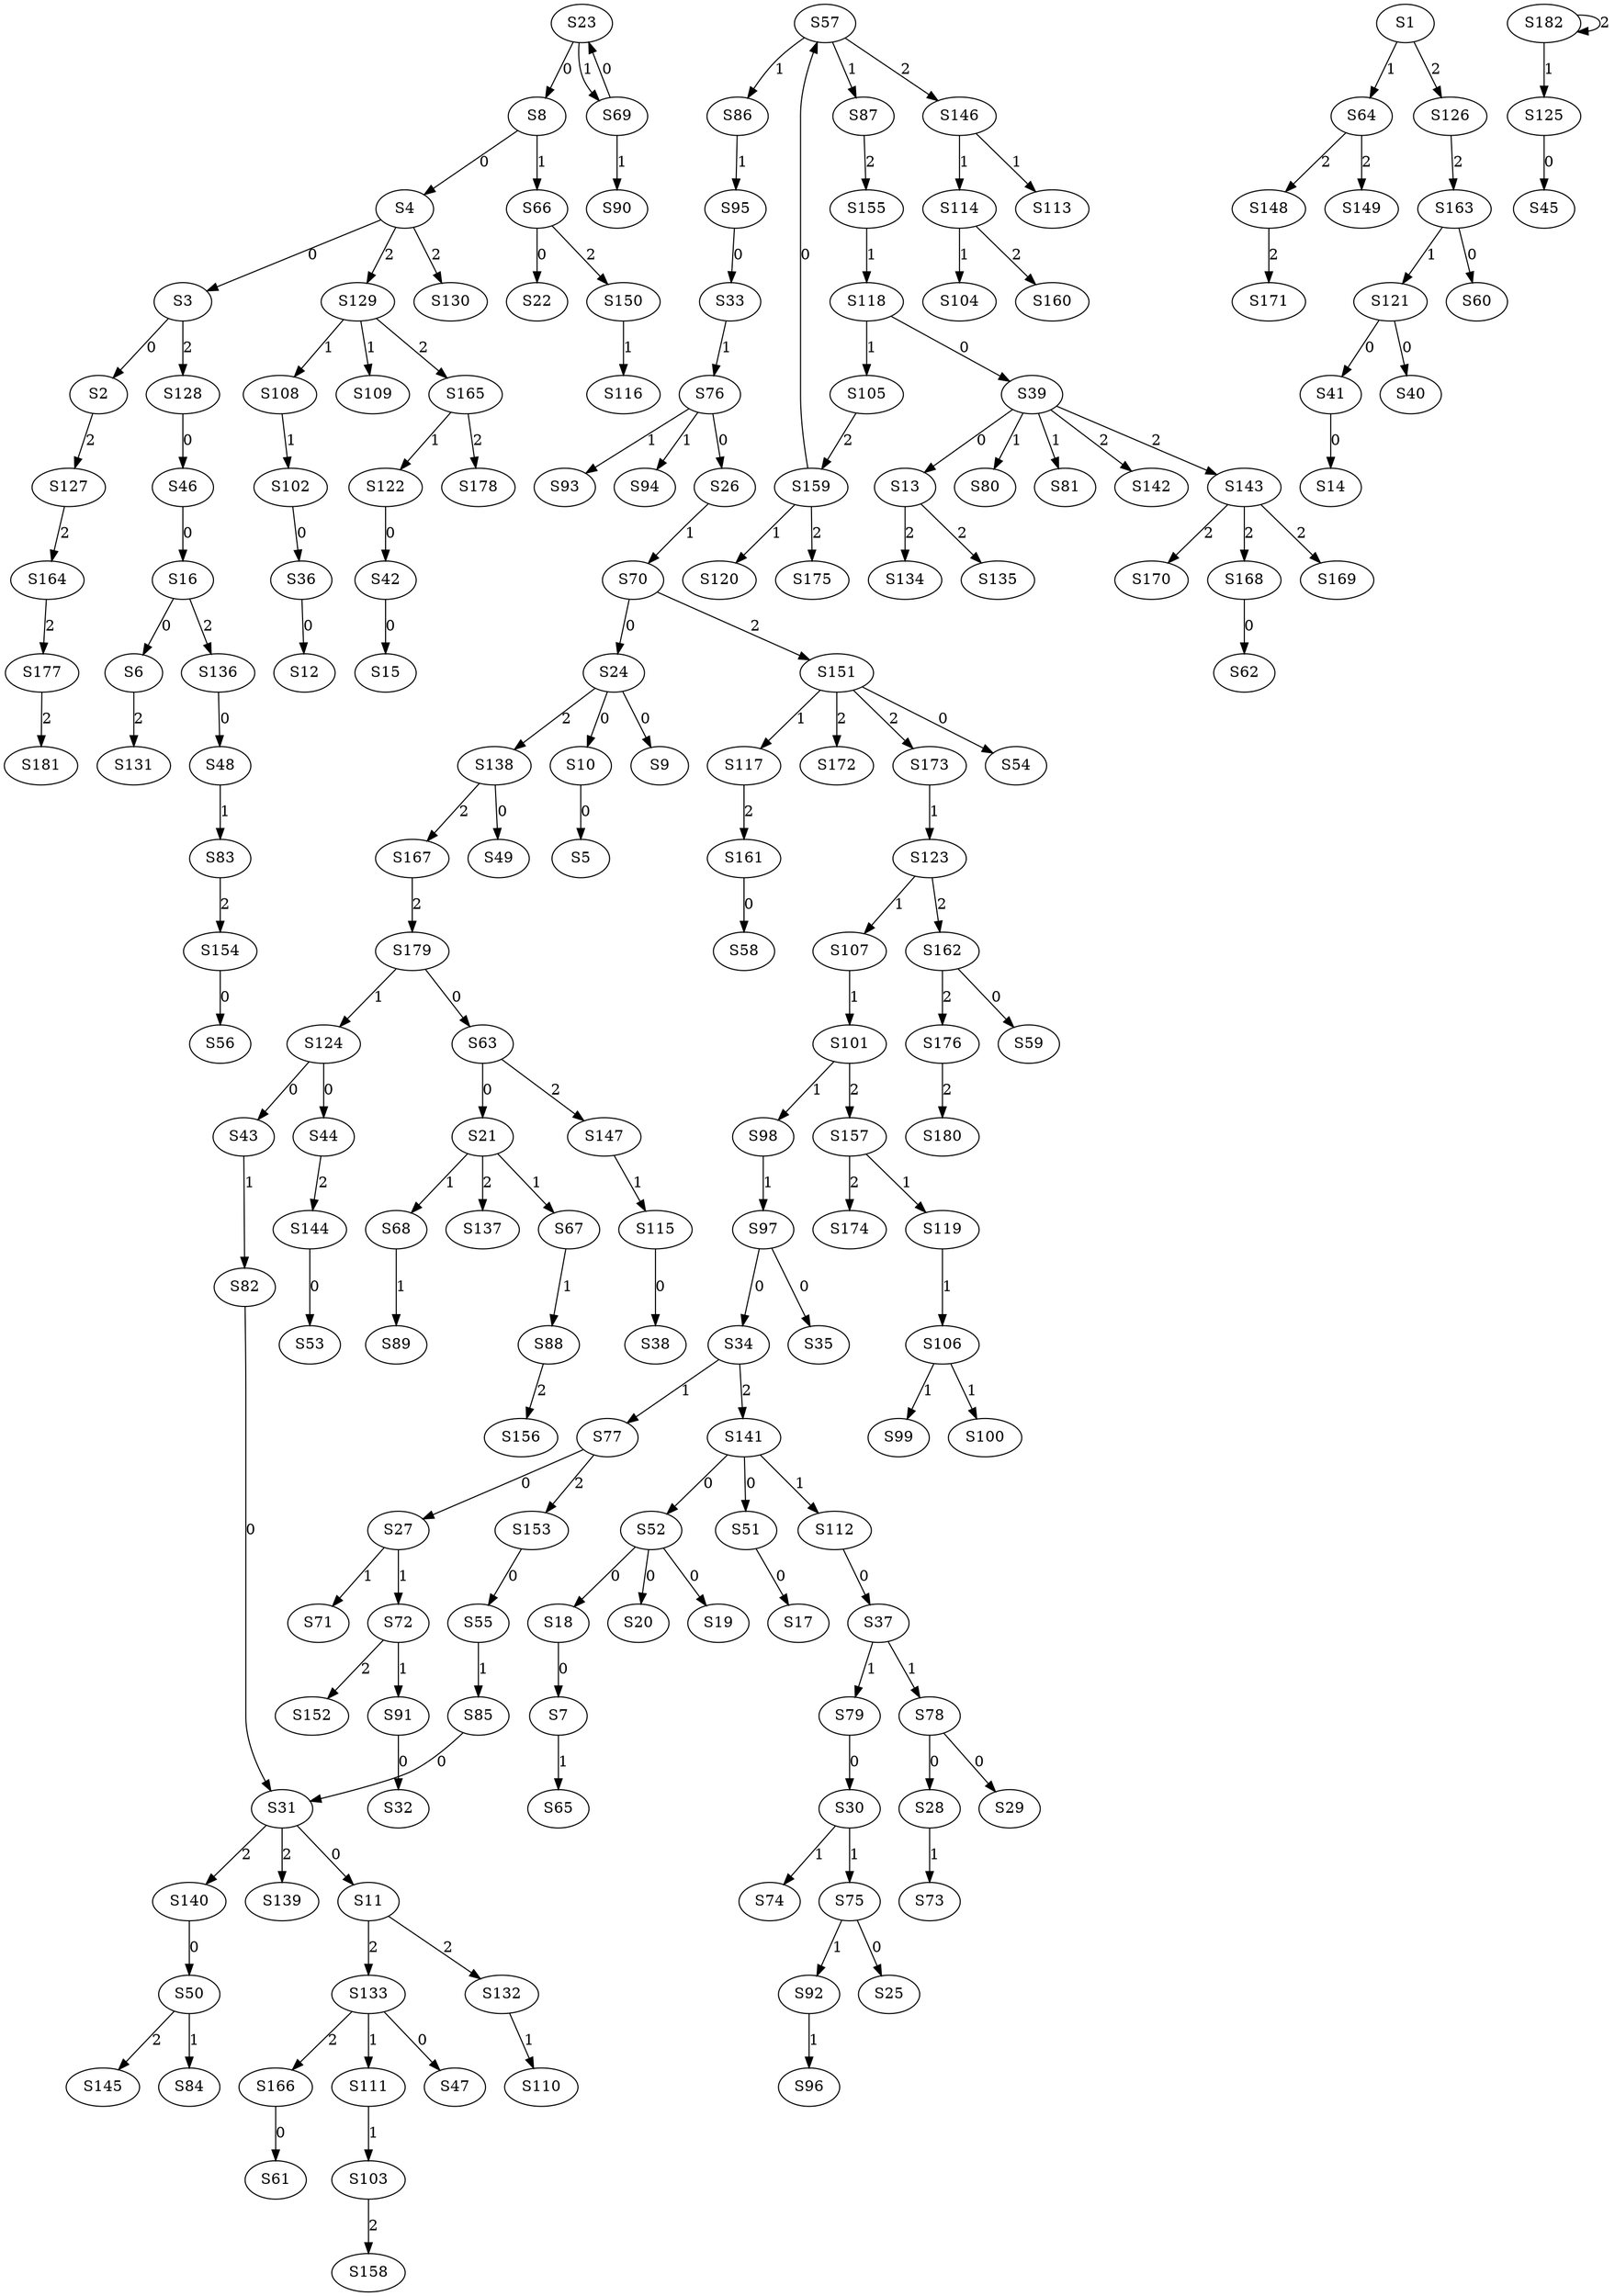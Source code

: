 strict digraph {
	S3 -> S2 [ label = 0 ];
	S4 -> S3 [ label = 0 ];
	S8 -> S4 [ label = 0 ];
	S10 -> S5 [ label = 0 ];
	S16 -> S6 [ label = 0 ];
	S18 -> S7 [ label = 0 ];
	S23 -> S8 [ label = 0 ];
	S24 -> S9 [ label = 0 ];
	S24 -> S10 [ label = 0 ];
	S31 -> S11 [ label = 0 ];
	S36 -> S12 [ label = 0 ];
	S39 -> S13 [ label = 0 ];
	S41 -> S14 [ label = 0 ];
	S42 -> S15 [ label = 0 ];
	S46 -> S16 [ label = 0 ];
	S51 -> S17 [ label = 0 ];
	S52 -> S18 [ label = 0 ];
	S52 -> S19 [ label = 0 ];
	S52 -> S20 [ label = 0 ];
	S63 -> S21 [ label = 0 ];
	S66 -> S22 [ label = 0 ];
	S69 -> S23 [ label = 0 ];
	S70 -> S24 [ label = 0 ];
	S75 -> S25 [ label = 0 ];
	S76 -> S26 [ label = 0 ];
	S77 -> S27 [ label = 0 ];
	S78 -> S28 [ label = 0 ];
	S78 -> S29 [ label = 0 ];
	S79 -> S30 [ label = 0 ];
	S85 -> S31 [ label = 0 ];
	S91 -> S32 [ label = 0 ];
	S95 -> S33 [ label = 0 ];
	S97 -> S34 [ label = 0 ];
	S97 -> S35 [ label = 0 ];
	S102 -> S36 [ label = 0 ];
	S112 -> S37 [ label = 0 ];
	S115 -> S38 [ label = 0 ];
	S118 -> S39 [ label = 0 ];
	S121 -> S40 [ label = 0 ];
	S121 -> S41 [ label = 0 ];
	S122 -> S42 [ label = 0 ];
	S124 -> S43 [ label = 0 ];
	S124 -> S44 [ label = 0 ];
	S125 -> S45 [ label = 0 ];
	S128 -> S46 [ label = 0 ];
	S133 -> S47 [ label = 0 ];
	S136 -> S48 [ label = 0 ];
	S138 -> S49 [ label = 0 ];
	S140 -> S50 [ label = 0 ];
	S141 -> S51 [ label = 0 ];
	S141 -> S52 [ label = 0 ];
	S144 -> S53 [ label = 0 ];
	S151 -> S54 [ label = 0 ];
	S153 -> S55 [ label = 0 ];
	S154 -> S56 [ label = 0 ];
	S159 -> S57 [ label = 0 ];
	S161 -> S58 [ label = 0 ];
	S162 -> S59 [ label = 0 ];
	S163 -> S60 [ label = 0 ];
	S166 -> S61 [ label = 0 ];
	S168 -> S62 [ label = 0 ];
	S179 -> S63 [ label = 0 ];
	S1 -> S64 [ label = 1 ];
	S7 -> S65 [ label = 1 ];
	S8 -> S66 [ label = 1 ];
	S21 -> S67 [ label = 1 ];
	S21 -> S68 [ label = 1 ];
	S23 -> S69 [ label = 1 ];
	S26 -> S70 [ label = 1 ];
	S27 -> S71 [ label = 1 ];
	S27 -> S72 [ label = 1 ];
	S28 -> S73 [ label = 1 ];
	S30 -> S74 [ label = 1 ];
	S30 -> S75 [ label = 1 ];
	S33 -> S76 [ label = 1 ];
	S34 -> S77 [ label = 1 ];
	S37 -> S78 [ label = 1 ];
	S37 -> S79 [ label = 1 ];
	S39 -> S80 [ label = 1 ];
	S39 -> S81 [ label = 1 ];
	S43 -> S82 [ label = 1 ];
	S48 -> S83 [ label = 1 ];
	S50 -> S84 [ label = 1 ];
	S55 -> S85 [ label = 1 ];
	S57 -> S86 [ label = 1 ];
	S57 -> S87 [ label = 1 ];
	S67 -> S88 [ label = 1 ];
	S68 -> S89 [ label = 1 ];
	S69 -> S90 [ label = 1 ];
	S72 -> S91 [ label = 1 ];
	S75 -> S92 [ label = 1 ];
	S76 -> S93 [ label = 1 ];
	S76 -> S94 [ label = 1 ];
	S86 -> S95 [ label = 1 ];
	S92 -> S96 [ label = 1 ];
	S98 -> S97 [ label = 1 ];
	S101 -> S98 [ label = 1 ];
	S106 -> S99 [ label = 1 ];
	S106 -> S100 [ label = 1 ];
	S107 -> S101 [ label = 1 ];
	S108 -> S102 [ label = 1 ];
	S111 -> S103 [ label = 1 ];
	S114 -> S104 [ label = 1 ];
	S118 -> S105 [ label = 1 ];
	S119 -> S106 [ label = 1 ];
	S123 -> S107 [ label = 1 ];
	S129 -> S108 [ label = 1 ];
	S129 -> S109 [ label = 1 ];
	S132 -> S110 [ label = 1 ];
	S133 -> S111 [ label = 1 ];
	S141 -> S112 [ label = 1 ];
	S146 -> S113 [ label = 1 ];
	S146 -> S114 [ label = 1 ];
	S147 -> S115 [ label = 1 ];
	S150 -> S116 [ label = 1 ];
	S151 -> S117 [ label = 1 ];
	S155 -> S118 [ label = 1 ];
	S157 -> S119 [ label = 1 ];
	S159 -> S120 [ label = 1 ];
	S163 -> S121 [ label = 1 ];
	S165 -> S122 [ label = 1 ];
	S173 -> S123 [ label = 1 ];
	S179 -> S124 [ label = 1 ];
	S182 -> S125 [ label = 1 ];
	S1 -> S126 [ label = 2 ];
	S2 -> S127 [ label = 2 ];
	S3 -> S128 [ label = 2 ];
	S4 -> S129 [ label = 2 ];
	S4 -> S130 [ label = 2 ];
	S6 -> S131 [ label = 2 ];
	S11 -> S132 [ label = 2 ];
	S11 -> S133 [ label = 2 ];
	S13 -> S134 [ label = 2 ];
	S13 -> S135 [ label = 2 ];
	S16 -> S136 [ label = 2 ];
	S21 -> S137 [ label = 2 ];
	S24 -> S138 [ label = 2 ];
	S31 -> S139 [ label = 2 ];
	S31 -> S140 [ label = 2 ];
	S34 -> S141 [ label = 2 ];
	S39 -> S142 [ label = 2 ];
	S39 -> S143 [ label = 2 ];
	S44 -> S144 [ label = 2 ];
	S50 -> S145 [ label = 2 ];
	S57 -> S146 [ label = 2 ];
	S63 -> S147 [ label = 2 ];
	S64 -> S148 [ label = 2 ];
	S64 -> S149 [ label = 2 ];
	S66 -> S150 [ label = 2 ];
	S70 -> S151 [ label = 2 ];
	S72 -> S152 [ label = 2 ];
	S77 -> S153 [ label = 2 ];
	S83 -> S154 [ label = 2 ];
	S87 -> S155 [ label = 2 ];
	S88 -> S156 [ label = 2 ];
	S101 -> S157 [ label = 2 ];
	S103 -> S158 [ label = 2 ];
	S105 -> S159 [ label = 2 ];
	S114 -> S160 [ label = 2 ];
	S117 -> S161 [ label = 2 ];
	S123 -> S162 [ label = 2 ];
	S126 -> S163 [ label = 2 ];
	S127 -> S164 [ label = 2 ];
	S129 -> S165 [ label = 2 ];
	S133 -> S166 [ label = 2 ];
	S138 -> S167 [ label = 2 ];
	S143 -> S168 [ label = 2 ];
	S143 -> S169 [ label = 2 ];
	S143 -> S170 [ label = 2 ];
	S148 -> S171 [ label = 2 ];
	S151 -> S172 [ label = 2 ];
	S151 -> S173 [ label = 2 ];
	S157 -> S174 [ label = 2 ];
	S159 -> S175 [ label = 2 ];
	S162 -> S176 [ label = 2 ];
	S164 -> S177 [ label = 2 ];
	S165 -> S178 [ label = 2 ];
	S167 -> S179 [ label = 2 ];
	S176 -> S180 [ label = 2 ];
	S177 -> S181 [ label = 2 ];
	S182 -> S182 [ label = 2 ];
	S82 -> S31 [ label = 0 ];
}